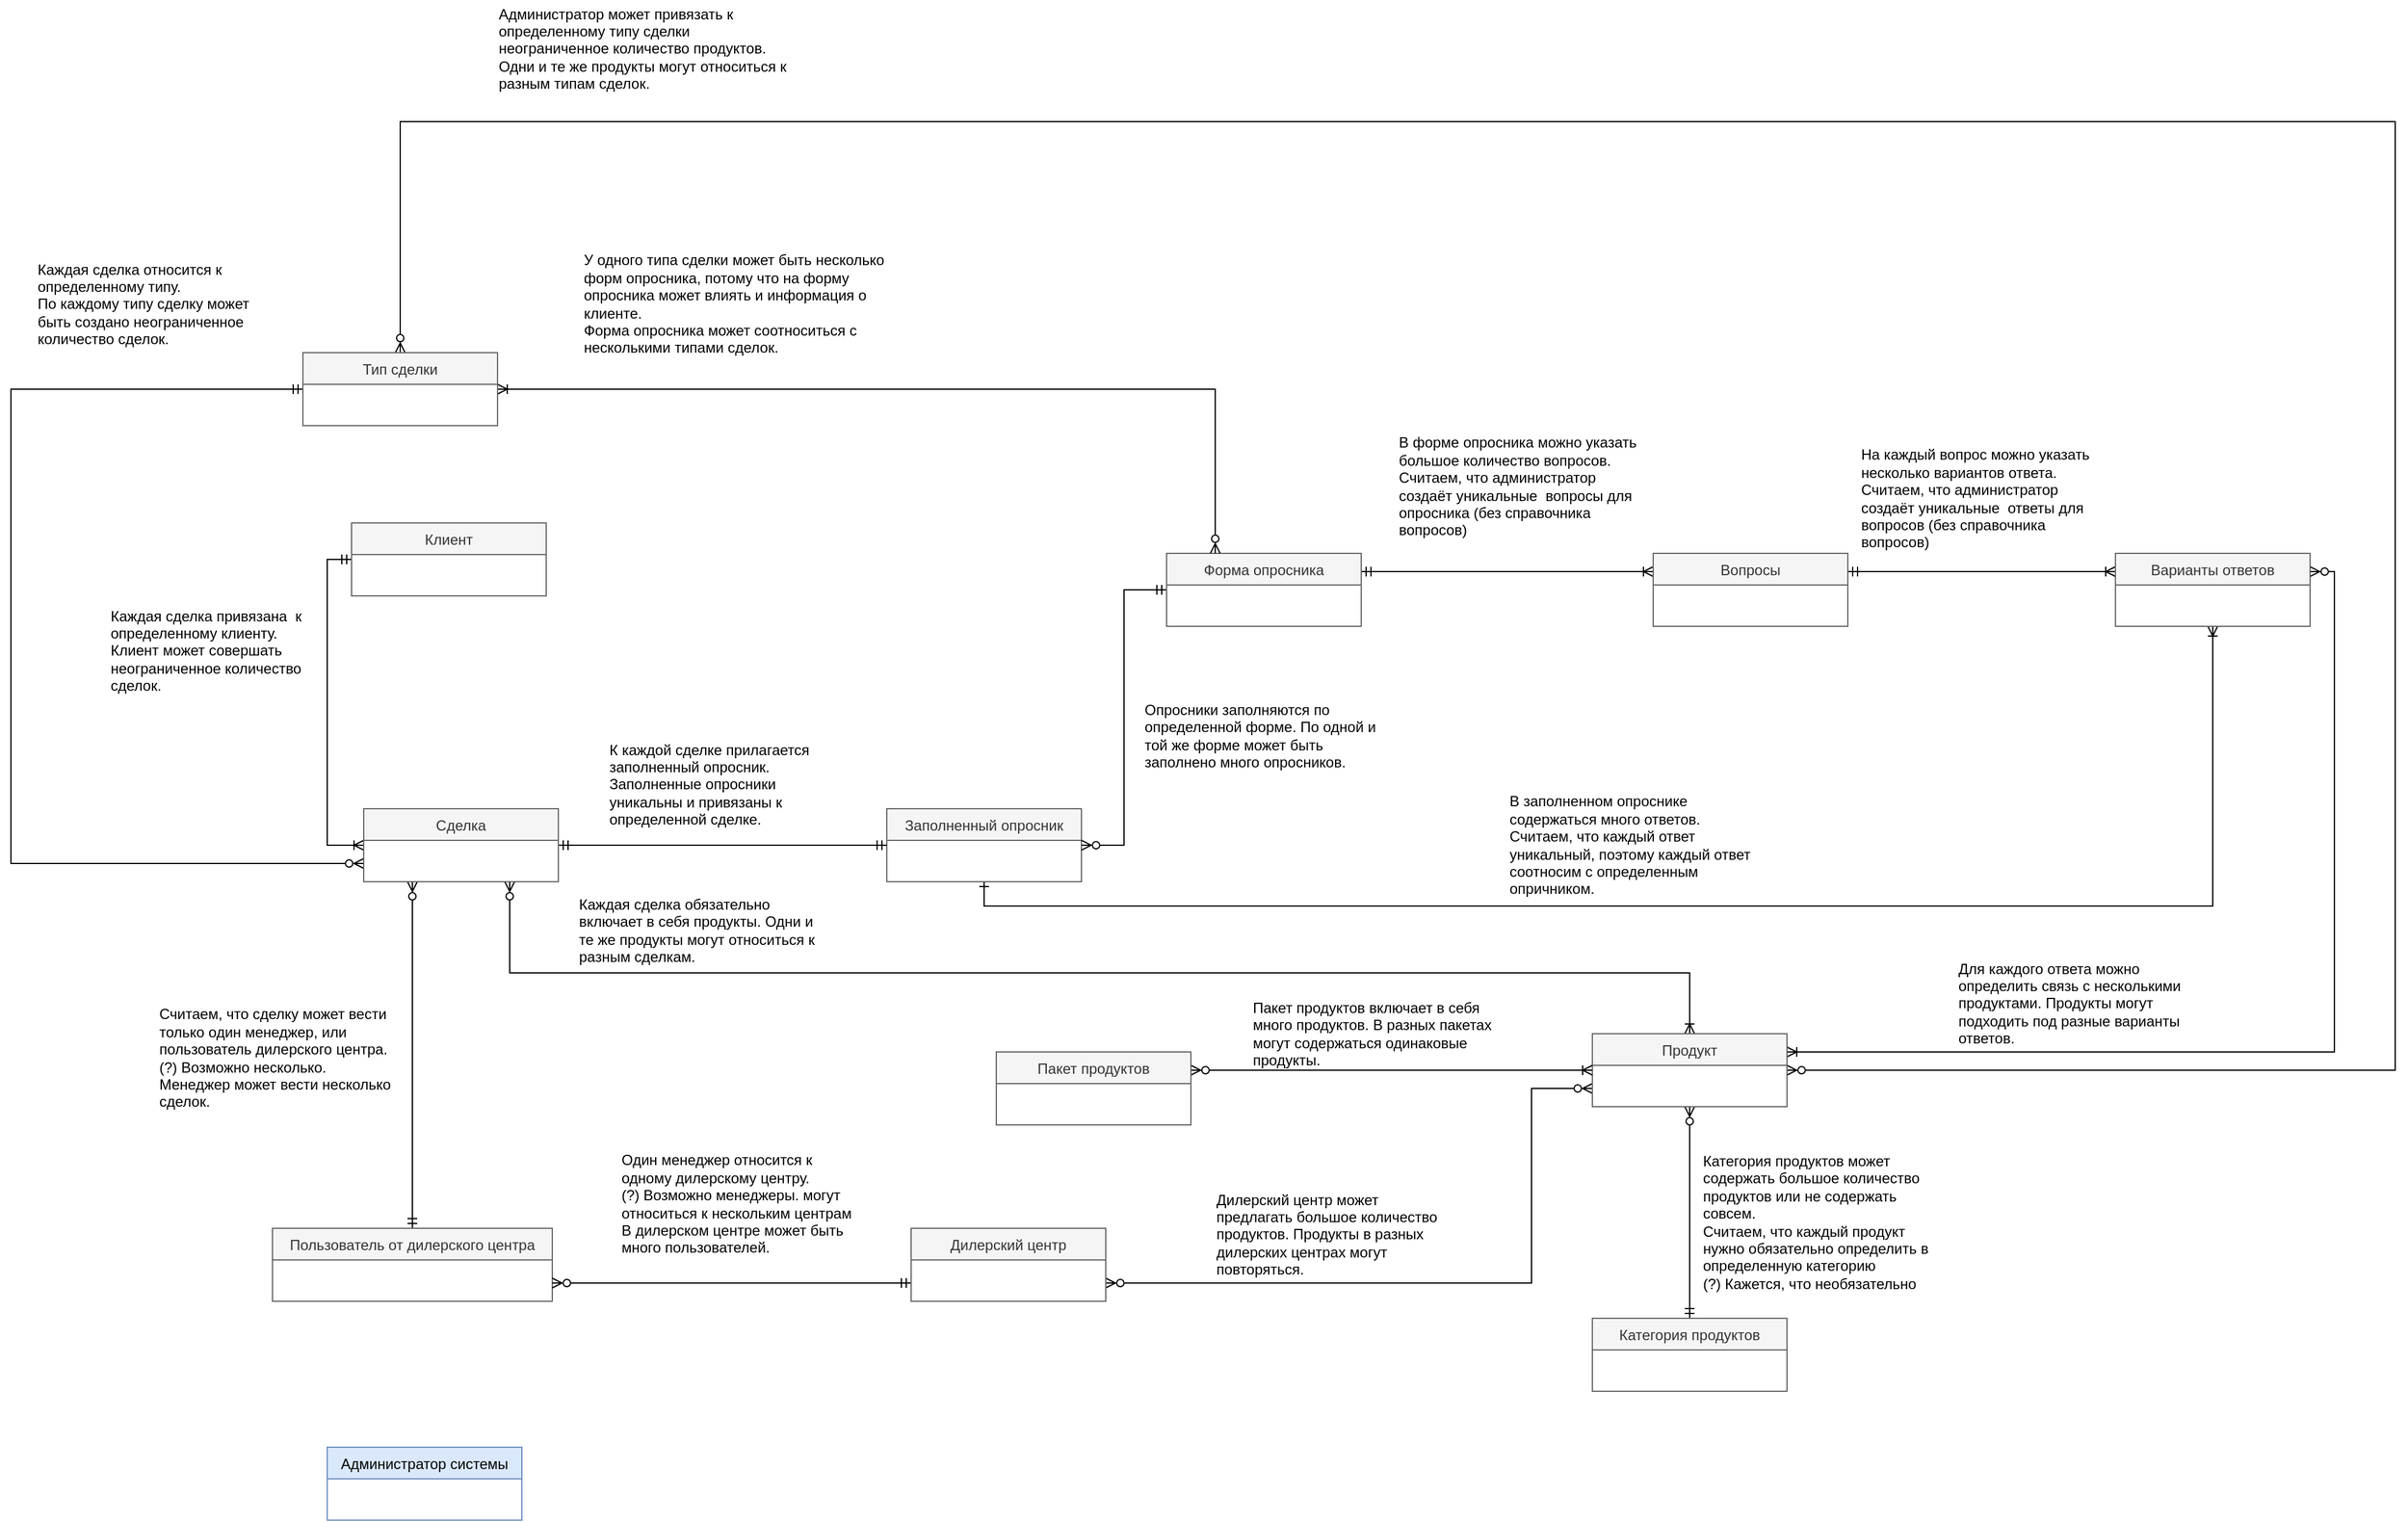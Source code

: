 <mxfile version="20.8.4" type="github">
  <diagram id="C5RBs43oDa-KdzZeNtuy" name="Page-1">
    <mxGraphModel dx="2131" dy="1138" grid="1" gridSize="10" guides="1" tooltips="1" connect="1" arrows="1" fold="1" page="1" pageScale="1" pageWidth="827" pageHeight="1169" math="0" shadow="0">
      <root>
        <mxCell id="WIyWlLk6GJQsqaUBKTNV-0" />
        <mxCell id="WIyWlLk6GJQsqaUBKTNV-1" parent="WIyWlLk6GJQsqaUBKTNV-0" />
        <mxCell id="G9nCzdTo4ISETFCfbKnU-77" style="edgeStyle=orthogonalEdgeStyle;rounded=0;orthogonalLoop=1;jettySize=auto;html=1;exitX=0.5;exitY=1;exitDx=0;exitDy=0;entryX=0.5;entryY=1;entryDx=0;entryDy=0;startArrow=ERone;startFill=0;endArrow=ERoneToMany;endFill=0;" edge="1" parent="WIyWlLk6GJQsqaUBKTNV-1" source="G9nCzdTo4ISETFCfbKnU-3" target="G9nCzdTo4ISETFCfbKnU-32">
          <mxGeometry relative="1" as="geometry" />
        </mxCell>
        <mxCell id="G9nCzdTo4ISETFCfbKnU-3" value="Заполненный опросник" style="swimlane;fontStyle=0;align=center;verticalAlign=top;childLayout=stackLayout;horizontal=1;startSize=26;horizontalStack=0;resizeParent=1;resizeLast=0;collapsible=1;marginBottom=0;rounded=0;shadow=0;strokeWidth=1;fillColor=#f5f5f5;fontColor=#333333;strokeColor=#666666;" vertex="1" parent="WIyWlLk6GJQsqaUBKTNV-1">
          <mxGeometry x="790" y="1275" width="160" height="60" as="geometry">
            <mxRectangle x="340" y="380" width="170" height="26" as="alternateBounds" />
          </mxGeometry>
        </mxCell>
        <mxCell id="G9nCzdTo4ISETFCfbKnU-27" style="edgeStyle=orthogonalEdgeStyle;rounded=0;orthogonalLoop=1;jettySize=auto;html=1;exitX=0;exitY=0.5;exitDx=0;exitDy=0;entryX=1;entryY=0.5;entryDx=0;entryDy=0;startArrow=ERmandOne;startFill=0;endArrow=ERzeroToMany;endFill=0;" edge="1" parent="WIyWlLk6GJQsqaUBKTNV-1" source="G9nCzdTo4ISETFCfbKnU-4" target="G9nCzdTo4ISETFCfbKnU-3">
          <mxGeometry relative="1" as="geometry" />
        </mxCell>
        <mxCell id="G9nCzdTo4ISETFCfbKnU-31" style="edgeStyle=orthogonalEdgeStyle;rounded=0;orthogonalLoop=1;jettySize=auto;html=1;exitX=1;exitY=0.25;exitDx=0;exitDy=0;entryX=0;entryY=0.25;entryDx=0;entryDy=0;startArrow=ERmandOne;startFill=0;endArrow=ERoneToMany;endFill=0;" edge="1" parent="WIyWlLk6GJQsqaUBKTNV-1" source="G9nCzdTo4ISETFCfbKnU-4" target="G9nCzdTo4ISETFCfbKnU-29">
          <mxGeometry relative="1" as="geometry" />
        </mxCell>
        <mxCell id="G9nCzdTo4ISETFCfbKnU-4" value="Форма опросника" style="swimlane;fontStyle=0;align=center;verticalAlign=top;childLayout=stackLayout;horizontal=1;startSize=26;horizontalStack=0;resizeParent=1;resizeLast=0;collapsible=1;marginBottom=0;rounded=0;shadow=0;strokeWidth=1;fillColor=#f5f5f5;fontColor=#333333;strokeColor=#666666;" vertex="1" parent="WIyWlLk6GJQsqaUBKTNV-1">
          <mxGeometry x="1020" y="1065" width="160" height="60" as="geometry">
            <mxRectangle x="340" y="380" width="170" height="26" as="alternateBounds" />
          </mxGeometry>
        </mxCell>
        <mxCell id="G9nCzdTo4ISETFCfbKnU-15" style="edgeStyle=orthogonalEdgeStyle;rounded=0;orthogonalLoop=1;jettySize=auto;html=1;exitX=0;exitY=0.5;exitDx=0;exitDy=0;entryX=0;entryY=0.75;entryDx=0;entryDy=0;startArrow=ERmandOne;startFill=0;endArrow=ERzeroToMany;endFill=0;" edge="1" parent="WIyWlLk6GJQsqaUBKTNV-1" source="G9nCzdTo4ISETFCfbKnU-5" target="G9nCzdTo4ISETFCfbKnU-9">
          <mxGeometry relative="1" as="geometry">
            <Array as="points">
              <mxPoint x="120" y="930" />
              <mxPoint x="70" y="930" />
              <mxPoint x="70" y="1320" />
            </Array>
          </mxGeometry>
        </mxCell>
        <mxCell id="G9nCzdTo4ISETFCfbKnU-60" style="edgeStyle=orthogonalEdgeStyle;rounded=0;orthogonalLoop=1;jettySize=auto;html=1;exitX=1;exitY=0.5;exitDx=0;exitDy=0;entryX=0.25;entryY=0;entryDx=0;entryDy=0;startArrow=ERoneToMany;startFill=0;endArrow=ERzeroToMany;endFill=0;" edge="1" parent="WIyWlLk6GJQsqaUBKTNV-1" source="G9nCzdTo4ISETFCfbKnU-5" target="G9nCzdTo4ISETFCfbKnU-4">
          <mxGeometry relative="1" as="geometry" />
        </mxCell>
        <mxCell id="G9nCzdTo4ISETFCfbKnU-73" style="edgeStyle=orthogonalEdgeStyle;rounded=0;orthogonalLoop=1;jettySize=auto;html=1;exitX=0.5;exitY=0;exitDx=0;exitDy=0;entryX=1;entryY=0.5;entryDx=0;entryDy=0;startArrow=ERzeroToMany;startFill=0;endArrow=ERzeroToMany;endFill=0;" edge="1" parent="WIyWlLk6GJQsqaUBKTNV-1" source="G9nCzdTo4ISETFCfbKnU-5" target="G9nCzdTo4ISETFCfbKnU-36">
          <mxGeometry relative="1" as="geometry">
            <Array as="points">
              <mxPoint x="390" y="710" />
              <mxPoint x="2030" y="710" />
              <mxPoint x="2030" y="1490" />
            </Array>
          </mxGeometry>
        </mxCell>
        <mxCell id="G9nCzdTo4ISETFCfbKnU-5" value="Тип сделки" style="swimlane;fontStyle=0;align=center;verticalAlign=top;childLayout=stackLayout;horizontal=1;startSize=26;horizontalStack=0;resizeParent=1;resizeLast=0;collapsible=1;marginBottom=0;rounded=0;shadow=0;strokeWidth=1;fillColor=#f5f5f5;fontColor=#333333;strokeColor=#666666;" vertex="1" parent="WIyWlLk6GJQsqaUBKTNV-1">
          <mxGeometry x="310" y="900" width="160" height="60" as="geometry">
            <mxRectangle x="340" y="380" width="170" height="26" as="alternateBounds" />
          </mxGeometry>
        </mxCell>
        <mxCell id="G9nCzdTo4ISETFCfbKnU-10" value="" style="edgeStyle=orthogonalEdgeStyle;rounded=0;orthogonalLoop=1;jettySize=auto;html=1;exitX=0;exitY=0.5;exitDx=0;exitDy=0;entryX=0;entryY=0.5;entryDx=0;entryDy=0;startArrow=ERmandOne;startFill=0;endArrow=ERoneToMany;endFill=0;labelPosition=left;verticalLabelPosition=middle;align=right;verticalAlign=middle;" edge="1" parent="WIyWlLk6GJQsqaUBKTNV-1" source="G9nCzdTo4ISETFCfbKnU-6" target="G9nCzdTo4ISETFCfbKnU-9">
          <mxGeometry x="0.005" relative="1" as="geometry">
            <mxPoint as="offset" />
          </mxGeometry>
        </mxCell>
        <mxCell id="G9nCzdTo4ISETFCfbKnU-6" value="Клиент" style="swimlane;fontStyle=0;align=center;verticalAlign=top;childLayout=stackLayout;horizontal=1;startSize=26;horizontalStack=0;resizeParent=1;resizeLast=0;collapsible=1;marginBottom=0;rounded=0;shadow=0;strokeWidth=1;fillColor=#f5f5f5;fontColor=#333333;strokeColor=#666666;" vertex="1" parent="WIyWlLk6GJQsqaUBKTNV-1">
          <mxGeometry x="350" y="1040" width="160" height="60" as="geometry">
            <mxRectangle x="340" y="380" width="170" height="26" as="alternateBounds" />
          </mxGeometry>
        </mxCell>
        <mxCell id="G9nCzdTo4ISETFCfbKnU-17" style="edgeStyle=orthogonalEdgeStyle;rounded=0;orthogonalLoop=1;jettySize=auto;html=1;exitX=0.5;exitY=0;exitDx=0;exitDy=0;entryX=0.25;entryY=1;entryDx=0;entryDy=0;startArrow=ERmandOne;startFill=0;endArrow=ERzeroToMany;endFill=0;" edge="1" parent="WIyWlLk6GJQsqaUBKTNV-1" source="G9nCzdTo4ISETFCfbKnU-7" target="G9nCzdTo4ISETFCfbKnU-9">
          <mxGeometry relative="1" as="geometry" />
        </mxCell>
        <mxCell id="G9nCzdTo4ISETFCfbKnU-7" value="Пользователь от дилерского центра&#xa;" style="swimlane;fontStyle=0;align=center;verticalAlign=top;childLayout=stackLayout;horizontal=1;startSize=26;horizontalStack=0;resizeParent=1;resizeLast=0;collapsible=1;marginBottom=0;rounded=0;shadow=0;strokeWidth=1;fillColor=#f5f5f5;fontColor=#333333;strokeColor=#666666;" vertex="1" parent="WIyWlLk6GJQsqaUBKTNV-1">
          <mxGeometry x="285" y="1620" width="230" height="60" as="geometry">
            <mxRectangle x="340" y="380" width="170" height="26" as="alternateBounds" />
          </mxGeometry>
        </mxCell>
        <mxCell id="G9nCzdTo4ISETFCfbKnU-20" style="edgeStyle=orthogonalEdgeStyle;rounded=0;orthogonalLoop=1;jettySize=auto;html=1;exitX=0;exitY=0.75;exitDx=0;exitDy=0;entryX=1;entryY=0.75;entryDx=0;entryDy=0;startArrow=ERmandOne;startFill=0;endArrow=ERzeroToMany;endFill=0;" edge="1" parent="WIyWlLk6GJQsqaUBKTNV-1" source="G9nCzdTo4ISETFCfbKnU-8" target="G9nCzdTo4ISETFCfbKnU-7">
          <mxGeometry relative="1" as="geometry" />
        </mxCell>
        <mxCell id="G9nCzdTo4ISETFCfbKnU-82" style="edgeStyle=orthogonalEdgeStyle;rounded=0;orthogonalLoop=1;jettySize=auto;html=1;exitX=1;exitY=0.75;exitDx=0;exitDy=0;entryX=0;entryY=0.75;entryDx=0;entryDy=0;startArrow=ERzeroToMany;startFill=0;endArrow=ERzeroToMany;endFill=0;" edge="1" parent="WIyWlLk6GJQsqaUBKTNV-1" source="G9nCzdTo4ISETFCfbKnU-8" target="G9nCzdTo4ISETFCfbKnU-36">
          <mxGeometry relative="1" as="geometry">
            <Array as="points">
              <mxPoint x="1320" y="1665" />
              <mxPoint x="1320" y="1505" />
            </Array>
          </mxGeometry>
        </mxCell>
        <mxCell id="G9nCzdTo4ISETFCfbKnU-8" value="Дилерский центр" style="swimlane;fontStyle=0;align=center;verticalAlign=top;childLayout=stackLayout;horizontal=1;startSize=26;horizontalStack=0;resizeParent=1;resizeLast=0;collapsible=1;marginBottom=0;rounded=0;shadow=0;strokeWidth=1;fillColor=#f5f5f5;fontColor=#333333;strokeColor=#666666;" vertex="1" parent="WIyWlLk6GJQsqaUBKTNV-1">
          <mxGeometry x="810" y="1620" width="160" height="60" as="geometry">
            <mxRectangle x="340" y="380" width="170" height="26" as="alternateBounds" />
          </mxGeometry>
        </mxCell>
        <mxCell id="G9nCzdTo4ISETFCfbKnU-23" style="edgeStyle=orthogonalEdgeStyle;rounded=0;orthogonalLoop=1;jettySize=auto;html=1;exitX=1;exitY=0.5;exitDx=0;exitDy=0;entryX=0;entryY=0.5;entryDx=0;entryDy=0;startArrow=ERmandOne;startFill=0;endArrow=ERmandOne;endFill=0;" edge="1" parent="WIyWlLk6GJQsqaUBKTNV-1" source="G9nCzdTo4ISETFCfbKnU-9" target="G9nCzdTo4ISETFCfbKnU-3">
          <mxGeometry relative="1" as="geometry" />
        </mxCell>
        <mxCell id="G9nCzdTo4ISETFCfbKnU-75" style="edgeStyle=orthogonalEdgeStyle;rounded=0;orthogonalLoop=1;jettySize=auto;html=1;exitX=0.75;exitY=1;exitDx=0;exitDy=0;entryX=0.5;entryY=0;entryDx=0;entryDy=0;startArrow=ERzeroToMany;startFill=0;endArrow=ERoneToMany;endFill=0;" edge="1" parent="WIyWlLk6GJQsqaUBKTNV-1" source="G9nCzdTo4ISETFCfbKnU-9" target="G9nCzdTo4ISETFCfbKnU-36">
          <mxGeometry relative="1" as="geometry">
            <Array as="points">
              <mxPoint x="480" y="1410" />
              <mxPoint x="1450" y="1410" />
            </Array>
          </mxGeometry>
        </mxCell>
        <mxCell id="G9nCzdTo4ISETFCfbKnU-9" value="Сделка" style="swimlane;fontStyle=0;align=center;verticalAlign=top;childLayout=stackLayout;horizontal=1;startSize=26;horizontalStack=0;resizeParent=1;resizeLast=0;collapsible=1;marginBottom=0;rounded=0;shadow=0;strokeWidth=1;fillColor=#f5f5f5;fontColor=#333333;strokeColor=#666666;" vertex="1" parent="WIyWlLk6GJQsqaUBKTNV-1">
          <mxGeometry x="360" y="1275" width="160" height="60" as="geometry">
            <mxRectangle x="340" y="380" width="170" height="26" as="alternateBounds" />
          </mxGeometry>
        </mxCell>
        <mxCell id="G9nCzdTo4ISETFCfbKnU-11" value="Каждая сделка привязана &amp;nbsp;к определенному клиенту.&amp;nbsp;&lt;br&gt;Клиент может совершать неограниченное количество сделок.&amp;nbsp;" style="text;html=1;align=left;verticalAlign=middle;whiteSpace=wrap;rounded=0;container=1;" vertex="1" parent="WIyWlLk6GJQsqaUBKTNV-1">
          <mxGeometry x="150" y="1110" width="170" height="70" as="geometry" />
        </mxCell>
        <mxCell id="G9nCzdTo4ISETFCfbKnU-13" value="Каждая сделка относится к определенному типу.&lt;br&gt;По каждому типу сделку может быть создано неограниченное количество сделок.&amp;nbsp;" style="text;html=1;align=left;verticalAlign=middle;whiteSpace=wrap;rounded=0;" vertex="1" parent="WIyWlLk6GJQsqaUBKTNV-1">
          <mxGeometry x="90" y="820" width="200" height="80" as="geometry" />
        </mxCell>
        <mxCell id="G9nCzdTo4ISETFCfbKnU-16" value="Считаем, что сделку может вести только один менеджер, или пользователь дилерского центра.&lt;br&gt;(?) Возможно несколько.&amp;nbsp;&lt;br&gt;Менеджер может вести несколько сделок.&amp;nbsp;" style="text;html=1;strokeColor=none;fillColor=none;align=left;verticalAlign=middle;whiteSpace=wrap;rounded=0;" vertex="1" parent="WIyWlLk6GJQsqaUBKTNV-1">
          <mxGeometry x="190" y="1420" width="200" height="120" as="geometry" />
        </mxCell>
        <mxCell id="G9nCzdTo4ISETFCfbKnU-18" value="Один менеджер относится к одному дилерскому центру.&lt;br&gt;(?) Возможно менеджеры. могут относиться к нескольким центрам&lt;br&gt;В дилерском центре может быть много пользователей.&amp;nbsp;" style="text;html=1;strokeColor=none;fillColor=none;align=left;verticalAlign=middle;whiteSpace=wrap;rounded=0;" vertex="1" parent="WIyWlLk6GJQsqaUBKTNV-1">
          <mxGeometry x="570" y="1540" width="200" height="120" as="geometry" />
        </mxCell>
        <mxCell id="G9nCzdTo4ISETFCfbKnU-21" value="К каждой сделке прилагается заполненный опросник. Заполненные опросники уникальны и привязаны к определенной сделке.&amp;nbsp;" style="text;html=1;strokeColor=none;fillColor=none;align=left;verticalAlign=middle;whiteSpace=wrap;rounded=0;" vertex="1" parent="WIyWlLk6GJQsqaUBKTNV-1">
          <mxGeometry x="560" y="1220" width="200" height="70" as="geometry" />
        </mxCell>
        <mxCell id="G9nCzdTo4ISETFCfbKnU-34" style="edgeStyle=orthogonalEdgeStyle;rounded=0;orthogonalLoop=1;jettySize=auto;html=1;exitX=1;exitY=0.25;exitDx=0;exitDy=0;entryX=0;entryY=0.25;entryDx=0;entryDy=0;startArrow=ERmandOne;startFill=0;endArrow=ERoneToMany;endFill=0;" edge="1" parent="WIyWlLk6GJQsqaUBKTNV-1" source="G9nCzdTo4ISETFCfbKnU-29" target="G9nCzdTo4ISETFCfbKnU-32">
          <mxGeometry relative="1" as="geometry" />
        </mxCell>
        <mxCell id="G9nCzdTo4ISETFCfbKnU-29" value="Вопросы" style="swimlane;fontStyle=0;align=center;verticalAlign=top;childLayout=stackLayout;horizontal=1;startSize=26;horizontalStack=0;resizeParent=1;resizeLast=0;collapsible=1;marginBottom=0;rounded=0;shadow=0;strokeWidth=1;fillColor=#f5f5f5;fontColor=#333333;strokeColor=#666666;" vertex="1" parent="WIyWlLk6GJQsqaUBKTNV-1">
          <mxGeometry x="1420" y="1065" width="160" height="60" as="geometry">
            <mxRectangle x="340" y="380" width="170" height="26" as="alternateBounds" />
          </mxGeometry>
        </mxCell>
        <mxCell id="G9nCzdTo4ISETFCfbKnU-30" value="&lt;div style=&quot;text-align: left;&quot;&gt;В форме опросника можно указать большое количество вопросов.&lt;/div&gt;&lt;div style=&quot;text-align: left;&quot;&gt;Считаем, что администратор создаёт уникальные &amp;nbsp;вопросы для опросника (без справочника вопросов)&lt;/div&gt;" style="text;html=1;align=center;verticalAlign=middle;whiteSpace=wrap;rounded=0;" vertex="1" parent="WIyWlLk6GJQsqaUBKTNV-1">
          <mxGeometry x="1210" y="950" width="200" height="120" as="geometry" />
        </mxCell>
        <mxCell id="G9nCzdTo4ISETFCfbKnU-37" style="edgeStyle=orthogonalEdgeStyle;rounded=0;orthogonalLoop=1;jettySize=auto;html=1;exitX=1;exitY=0.25;exitDx=0;exitDy=0;entryX=1;entryY=0.25;entryDx=0;entryDy=0;startArrow=ERzeroToMany;startFill=0;endArrow=ERoneToMany;endFill=0;" edge="1" parent="WIyWlLk6GJQsqaUBKTNV-1" source="G9nCzdTo4ISETFCfbKnU-32" target="G9nCzdTo4ISETFCfbKnU-36">
          <mxGeometry relative="1" as="geometry" />
        </mxCell>
        <mxCell id="G9nCzdTo4ISETFCfbKnU-32" value="Варианты ответов" style="swimlane;fontStyle=0;align=center;verticalAlign=top;childLayout=stackLayout;horizontal=1;startSize=26;horizontalStack=0;resizeParent=1;resizeLast=0;collapsible=1;marginBottom=0;rounded=0;shadow=0;strokeWidth=1;fillColor=#f5f5f5;fontColor=#333333;strokeColor=#666666;" vertex="1" parent="WIyWlLk6GJQsqaUBKTNV-1">
          <mxGeometry x="1800" y="1065" width="160" height="60" as="geometry">
            <mxRectangle x="340" y="380" width="170" height="26" as="alternateBounds" />
          </mxGeometry>
        </mxCell>
        <mxCell id="G9nCzdTo4ISETFCfbKnU-33" value="&lt;div style=&quot;text-align: left;&quot;&gt;На каждый вопрос можно указать несколько вариантов ответа.&amp;nbsp;&lt;/div&gt;&lt;div style=&quot;text-align: left;&quot;&gt;Считаем, что администратор создаёт уникальные &amp;nbsp;ответы для вопросов (без справочника вопросов)&lt;br&gt;&lt;/div&gt;" style="text;html=1;align=center;verticalAlign=middle;whiteSpace=wrap;rounded=0;" vertex="1" parent="WIyWlLk6GJQsqaUBKTNV-1">
          <mxGeometry x="1590" y="975" width="200" height="90" as="geometry" />
        </mxCell>
        <mxCell id="G9nCzdTo4ISETFCfbKnU-35" value="&lt;div style=&quot;text-align: left;&quot;&gt;Для каждого ответа можно определить связь с несколькими продуктами. Продукты могут подходить под разные варианты ответов.&amp;nbsp;&lt;/div&gt;" style="text;html=1;strokeColor=none;fillColor=none;align=center;verticalAlign=middle;whiteSpace=wrap;rounded=0;" vertex="1" parent="WIyWlLk6GJQsqaUBKTNV-1">
          <mxGeometry x="1670" y="1420" width="200" height="30" as="geometry" />
        </mxCell>
        <mxCell id="G9nCzdTo4ISETFCfbKnU-71" style="edgeStyle=orthogonalEdgeStyle;rounded=0;orthogonalLoop=1;jettySize=auto;html=1;exitX=0.5;exitY=1;exitDx=0;exitDy=0;entryX=0.5;entryY=0;entryDx=0;entryDy=0;startArrow=ERzeroToMany;startFill=0;endArrow=ERmandOne;endFill=0;" edge="1" parent="WIyWlLk6GJQsqaUBKTNV-1" source="G9nCzdTo4ISETFCfbKnU-36" target="G9nCzdTo4ISETFCfbKnU-38">
          <mxGeometry relative="1" as="geometry" />
        </mxCell>
        <mxCell id="G9nCzdTo4ISETFCfbKnU-36" value="Продукт" style="swimlane;fontStyle=0;align=center;verticalAlign=top;childLayout=stackLayout;horizontal=1;startSize=26;horizontalStack=0;resizeParent=1;resizeLast=0;collapsible=1;marginBottom=0;rounded=0;shadow=0;strokeWidth=1;fillColor=#f5f5f5;fontColor=#333333;strokeColor=#666666;" vertex="1" parent="WIyWlLk6GJQsqaUBKTNV-1">
          <mxGeometry x="1370" y="1460" width="160" height="60" as="geometry">
            <mxRectangle x="340" y="380" width="170" height="26" as="alternateBounds" />
          </mxGeometry>
        </mxCell>
        <mxCell id="G9nCzdTo4ISETFCfbKnU-38" value="Категория продуктов" style="swimlane;fontStyle=0;align=center;verticalAlign=top;childLayout=stackLayout;horizontal=1;startSize=26;horizontalStack=0;resizeParent=1;resizeLast=0;collapsible=1;marginBottom=0;rounded=0;shadow=0;strokeWidth=1;fillColor=#f5f5f5;fontColor=#333333;strokeColor=#666666;" vertex="1" parent="WIyWlLk6GJQsqaUBKTNV-1">
          <mxGeometry x="1370" y="1694" width="160" height="60" as="geometry">
            <mxRectangle x="340" y="380" width="170" height="26" as="alternateBounds" />
          </mxGeometry>
        </mxCell>
        <mxCell id="G9nCzdTo4ISETFCfbKnU-39" value="&lt;div style=&quot;text-align: left;&quot;&gt;Категория продуктов может содержать большое количество продуктов или не содержать совсем.&amp;nbsp;&lt;/div&gt;&lt;div style=&quot;text-align: left;&quot;&gt;Считаем, что каждый продукт нужно обязательно определить в определенную категорию &amp;nbsp;&lt;/div&gt;&lt;div style=&quot;text-align: left;&quot;&gt;(?) Кажется, что необязательно&lt;/div&gt;" style="text;html=1;strokeColor=none;fillColor=none;align=center;verticalAlign=middle;whiteSpace=wrap;rounded=0;" vertex="1" parent="WIyWlLk6GJQsqaUBKTNV-1">
          <mxGeometry x="1460" y="1560" width="200" height="110" as="geometry" />
        </mxCell>
        <mxCell id="G9nCzdTo4ISETFCfbKnU-44" style="edgeStyle=orthogonalEdgeStyle;rounded=0;orthogonalLoop=1;jettySize=auto;html=1;exitX=1;exitY=0.25;exitDx=0;exitDy=0;entryX=0;entryY=0.5;entryDx=0;entryDy=0;startArrow=ERzeroToMany;startFill=0;endArrow=ERoneToMany;endFill=0;" edge="1" parent="WIyWlLk6GJQsqaUBKTNV-1" source="G9nCzdTo4ISETFCfbKnU-41" target="G9nCzdTo4ISETFCfbKnU-36">
          <mxGeometry relative="1" as="geometry" />
        </mxCell>
        <mxCell id="G9nCzdTo4ISETFCfbKnU-41" value="Пакет продуктов" style="swimlane;fontStyle=0;align=center;verticalAlign=top;childLayout=stackLayout;horizontal=1;startSize=26;horizontalStack=0;resizeParent=1;resizeLast=0;collapsible=1;marginBottom=0;rounded=0;shadow=0;strokeWidth=1;fillColor=#f5f5f5;fontColor=#333333;strokeColor=#666666;" vertex="1" parent="WIyWlLk6GJQsqaUBKTNV-1">
          <mxGeometry x="880" y="1475" width="160" height="60" as="geometry">
            <mxRectangle x="340" y="380" width="170" height="26" as="alternateBounds" />
          </mxGeometry>
        </mxCell>
        <mxCell id="G9nCzdTo4ISETFCfbKnU-43" value="&lt;div style=&quot;text-align: left;&quot;&gt;Пакет продуктов включает в себя много продуктов. В разных пакетах могут содержаться одинаковые продукты.&lt;/div&gt;" style="text;html=1;strokeColor=none;fillColor=none;align=center;verticalAlign=middle;whiteSpace=wrap;rounded=0;" vertex="1" parent="WIyWlLk6GJQsqaUBKTNV-1">
          <mxGeometry x="1090" y="1445" width="200" height="30" as="geometry" />
        </mxCell>
        <mxCell id="G9nCzdTo4ISETFCfbKnU-53" value="Администратор системы" style="swimlane;fontStyle=0;align=center;verticalAlign=top;childLayout=stackLayout;horizontal=1;startSize=26;horizontalStack=0;resizeParent=1;resizeLast=0;collapsible=1;marginBottom=0;rounded=0;shadow=0;strokeWidth=1;fillColor=#dae8fc;strokeColor=#6c8ebf;" vertex="1" parent="WIyWlLk6GJQsqaUBKTNV-1">
          <mxGeometry x="330" y="1800" width="160" height="60" as="geometry">
            <mxRectangle x="340" y="380" width="170" height="26" as="alternateBounds" />
          </mxGeometry>
        </mxCell>
        <mxCell id="G9nCzdTo4ISETFCfbKnU-57" value="&lt;div style=&quot;text-align: left;&quot;&gt;Дилерский центр может предлагать большое количество продуктов. Продукты в разных дилерских центрах могут повторяться.&amp;nbsp;&lt;/div&gt;" style="text;html=1;strokeColor=none;fillColor=none;align=center;verticalAlign=middle;whiteSpace=wrap;rounded=0;" vertex="1" parent="WIyWlLk6GJQsqaUBKTNV-1">
          <mxGeometry x="1060" y="1610" width="200" height="30" as="geometry" />
        </mxCell>
        <mxCell id="G9nCzdTo4ISETFCfbKnU-59" value="&lt;div style=&quot;text-align: left;&quot;&gt;У одного типа сделки может быть несколько форм опросника, потому что на форму опросника может влиять и информация о клиенте.&amp;nbsp;&lt;/div&gt;&lt;div style=&quot;text-align: left;&quot;&gt;Форма опросника может соотноситься с несколькими типами сделок. &amp;nbsp;&lt;/div&gt;" style="text;html=1;align=center;verticalAlign=middle;whiteSpace=wrap;rounded=0;" vertex="1" parent="WIyWlLk6GJQsqaUBKTNV-1">
          <mxGeometry x="540" y="820" width="260" height="80" as="geometry" />
        </mxCell>
        <mxCell id="G9nCzdTo4ISETFCfbKnU-78" value="&lt;div style=&quot;text-align: left;&quot;&gt;Администратор может привязать к определенному типу сделки неограниченное количество продуктов. Одни и те же продукты могут относиться к разным типам сделок. &amp;nbsp;&lt;/div&gt;" style="text;html=1;align=center;verticalAlign=middle;whiteSpace=wrap;rounded=0;" vertex="1" parent="WIyWlLk6GJQsqaUBKTNV-1">
          <mxGeometry x="470" y="610" width="240" height="80" as="geometry" />
        </mxCell>
        <mxCell id="G9nCzdTo4ISETFCfbKnU-83" value="Каждая сделка обязательно включает в себя продукты. Одни и те же продукты могут относиться к разным сделкам.&amp;nbsp;" style="text;html=1;strokeColor=none;fillColor=none;align=left;verticalAlign=middle;whiteSpace=wrap;rounded=0;" vertex="1" parent="WIyWlLk6GJQsqaUBKTNV-1">
          <mxGeometry x="535" y="1360" width="200" height="30" as="geometry" />
        </mxCell>
        <mxCell id="G9nCzdTo4ISETFCfbKnU-84" value="Опросники заполняются по определенной форме. По одной и той же форме может быть заполнено много опросников.&amp;nbsp;" style="text;html=1;strokeColor=none;fillColor=none;align=left;verticalAlign=middle;whiteSpace=wrap;rounded=0;" vertex="1" parent="WIyWlLk6GJQsqaUBKTNV-1">
          <mxGeometry x="1000" y="1180" width="200" height="70" as="geometry" />
        </mxCell>
        <mxCell id="G9nCzdTo4ISETFCfbKnU-85" value="В заполненном опроснике содержаться много ответов.&lt;br&gt;Считаем, что каждый ответ уникальный, поэтому каждый ответ соотносим с определенным опричником.&amp;nbsp;" style="text;html=1;strokeColor=none;fillColor=none;align=left;verticalAlign=middle;whiteSpace=wrap;rounded=0;" vertex="1" parent="WIyWlLk6GJQsqaUBKTNV-1">
          <mxGeometry x="1300" y="1260" width="200" height="90" as="geometry" />
        </mxCell>
      </root>
    </mxGraphModel>
  </diagram>
</mxfile>
